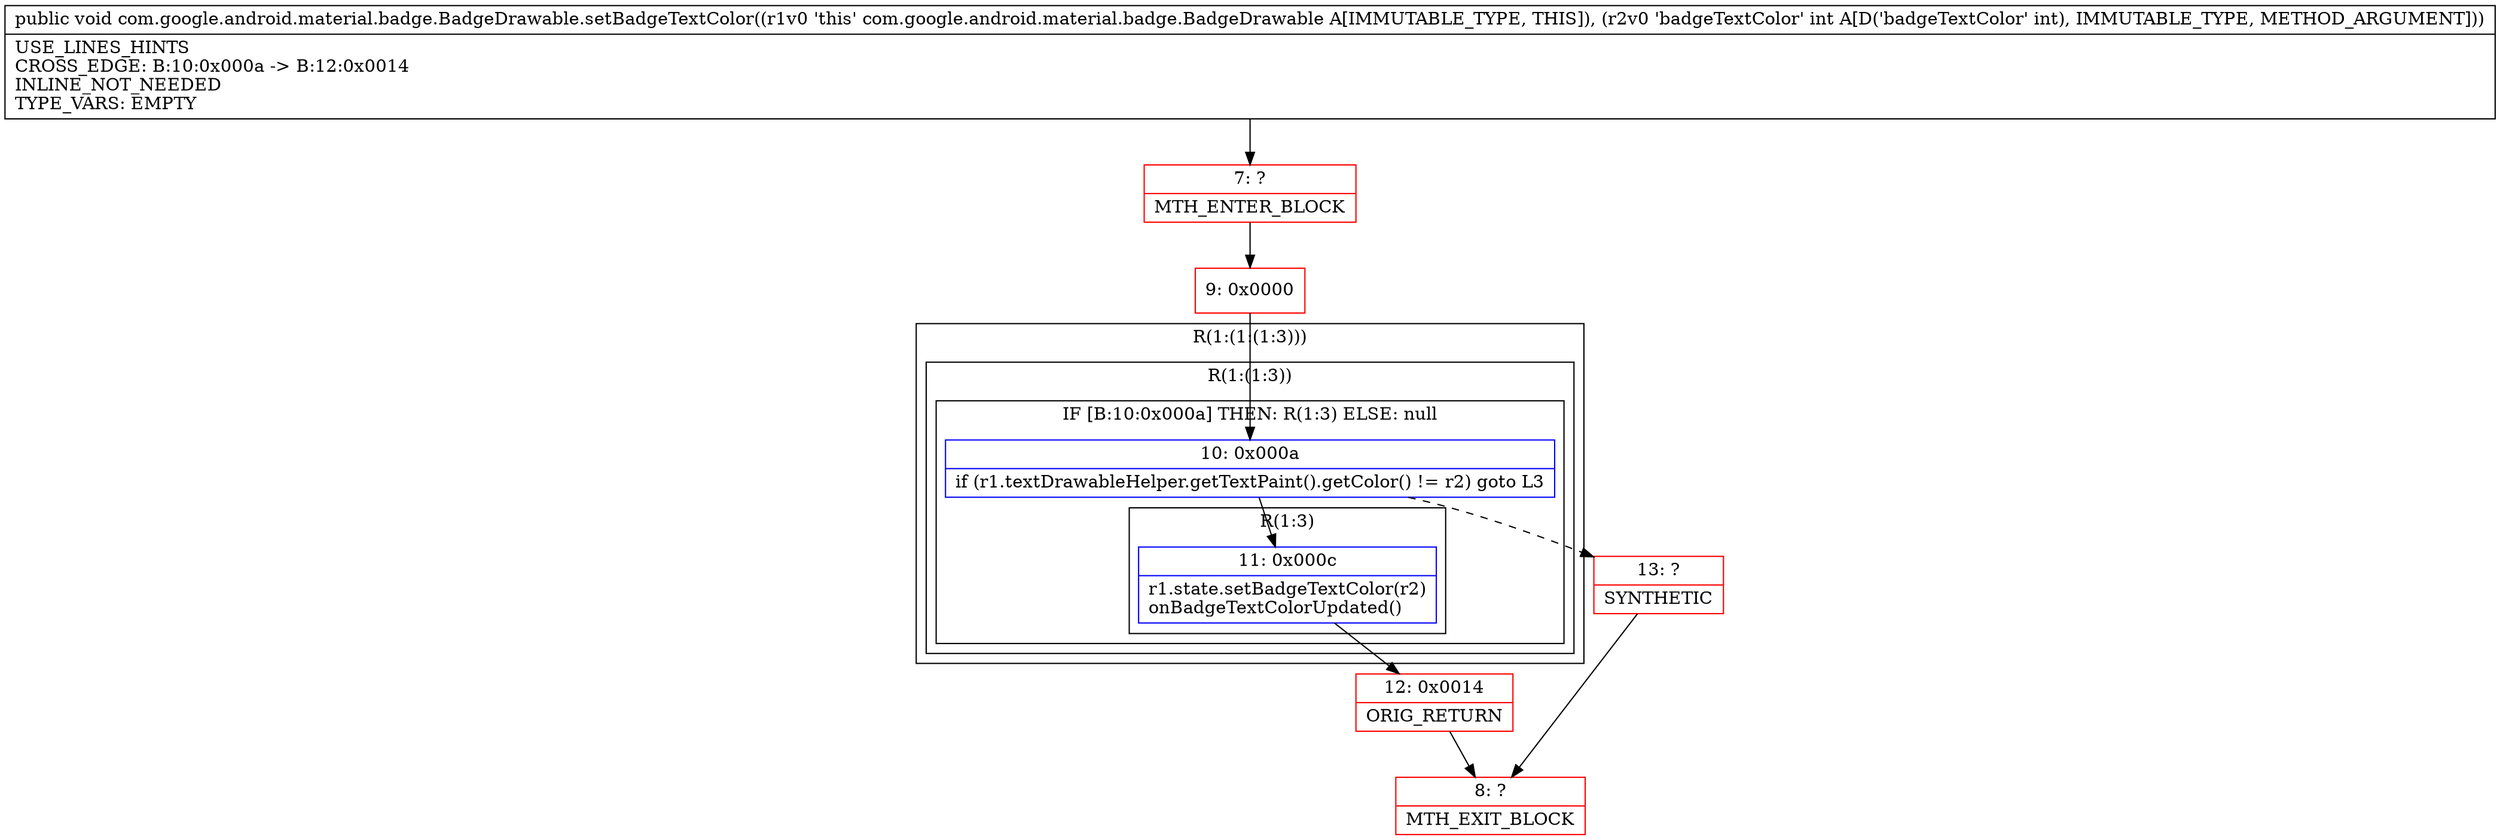 digraph "CFG forcom.google.android.material.badge.BadgeDrawable.setBadgeTextColor(I)V" {
subgraph cluster_Region_752116655 {
label = "R(1:(1:(1:3)))";
node [shape=record,color=blue];
subgraph cluster_Region_630862001 {
label = "R(1:(1:3))";
node [shape=record,color=blue];
subgraph cluster_IfRegion_1652671127 {
label = "IF [B:10:0x000a] THEN: R(1:3) ELSE: null";
node [shape=record,color=blue];
Node_10 [shape=record,label="{10\:\ 0x000a|if (r1.textDrawableHelper.getTextPaint().getColor() != r2) goto L3\l}"];
subgraph cluster_Region_1723518490 {
label = "R(1:3)";
node [shape=record,color=blue];
Node_11 [shape=record,label="{11\:\ 0x000c|r1.state.setBadgeTextColor(r2)\lonBadgeTextColorUpdated()\l}"];
}
}
}
}
Node_7 [shape=record,color=red,label="{7\:\ ?|MTH_ENTER_BLOCK\l}"];
Node_9 [shape=record,color=red,label="{9\:\ 0x0000}"];
Node_12 [shape=record,color=red,label="{12\:\ 0x0014|ORIG_RETURN\l}"];
Node_8 [shape=record,color=red,label="{8\:\ ?|MTH_EXIT_BLOCK\l}"];
Node_13 [shape=record,color=red,label="{13\:\ ?|SYNTHETIC\l}"];
MethodNode[shape=record,label="{public void com.google.android.material.badge.BadgeDrawable.setBadgeTextColor((r1v0 'this' com.google.android.material.badge.BadgeDrawable A[IMMUTABLE_TYPE, THIS]), (r2v0 'badgeTextColor' int A[D('badgeTextColor' int), IMMUTABLE_TYPE, METHOD_ARGUMENT]))  | USE_LINES_HINTS\lCROSS_EDGE: B:10:0x000a \-\> B:12:0x0014\lINLINE_NOT_NEEDED\lTYPE_VARS: EMPTY\l}"];
MethodNode -> Node_7;Node_10 -> Node_11;
Node_10 -> Node_13[style=dashed];
Node_11 -> Node_12;
Node_7 -> Node_9;
Node_9 -> Node_10;
Node_12 -> Node_8;
Node_13 -> Node_8;
}

